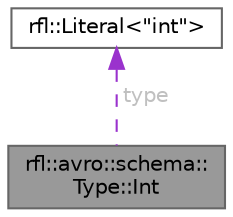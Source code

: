 digraph "rfl::avro::schema::Type::Int"
{
 // LATEX_PDF_SIZE
  bgcolor="transparent";
  edge [fontname=Helvetica,fontsize=10,labelfontname=Helvetica,labelfontsize=10];
  node [fontname=Helvetica,fontsize=10,shape=box,height=0.2,width=0.4];
  Node1 [id="Node000001",label="rfl::avro::schema::\lType::Int",height=0.2,width=0.4,color="gray40", fillcolor="grey60", style="filled", fontcolor="black",tooltip=" "];
  Node2 -> Node1 [id="edge2_Node000001_Node000002",dir="back",color="darkorchid3",style="dashed",tooltip=" ",label=" type",fontcolor="grey" ];
  Node2 [id="Node000002",label="rfl::Literal\<\"int\"\>",height=0.2,width=0.4,color="gray40", fillcolor="white", style="filled",URL="$classrfl_1_1_literal.html",tooltip=" "];
}
